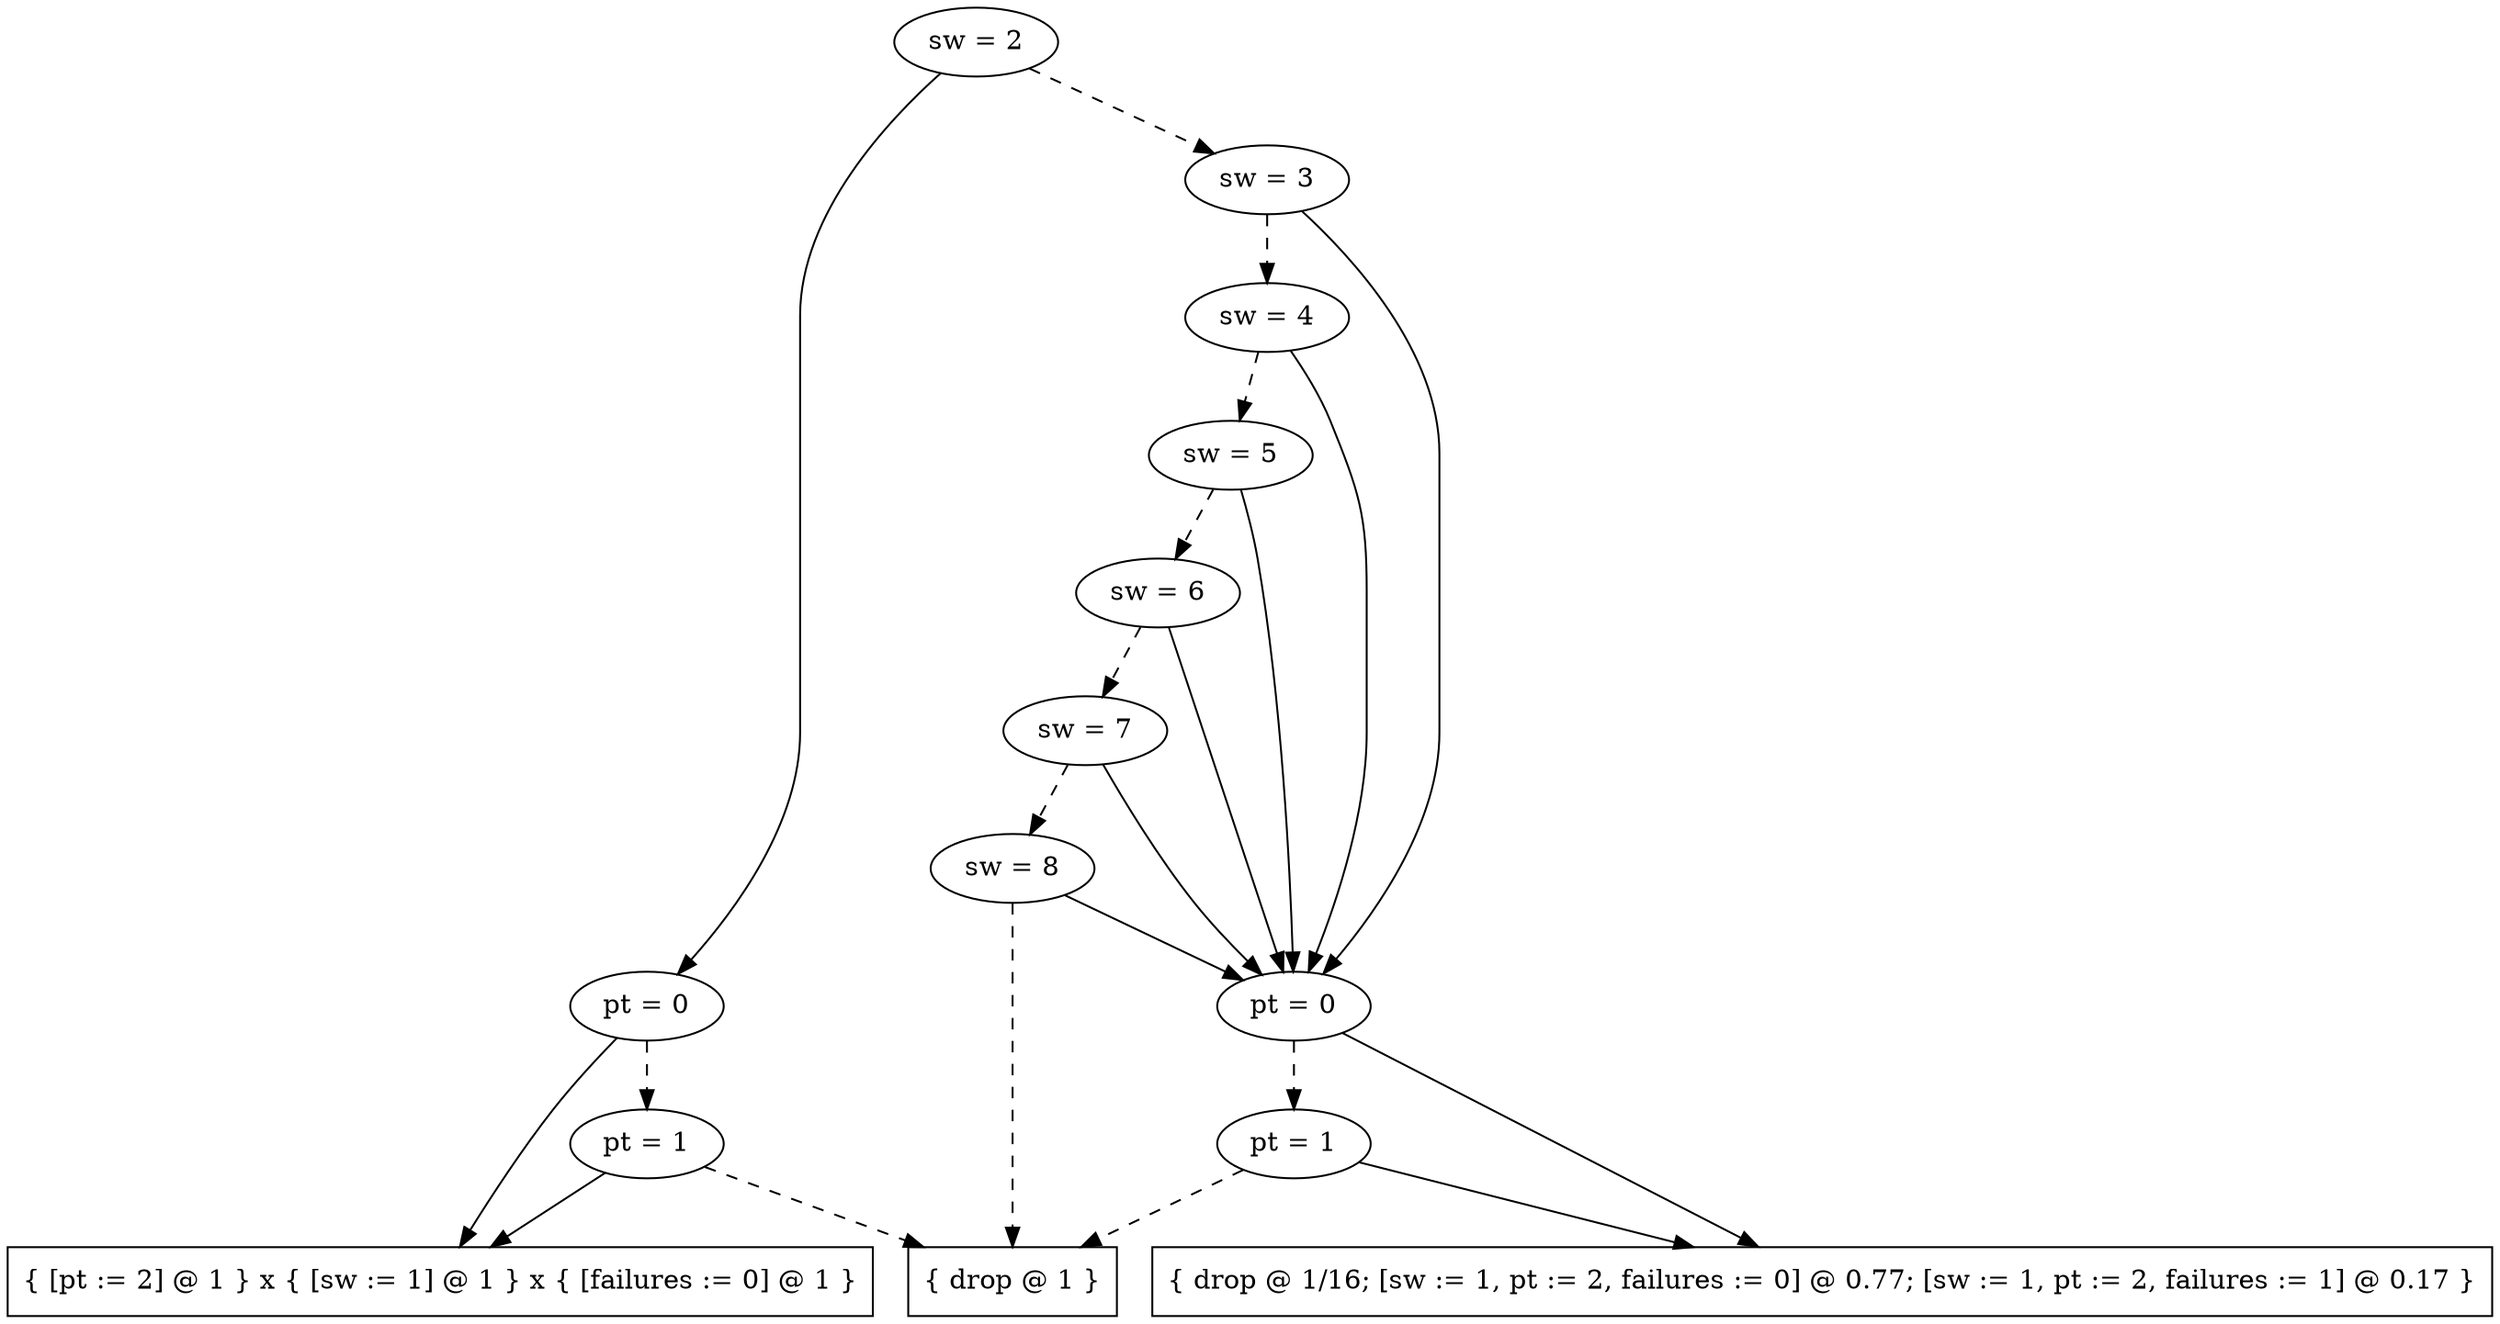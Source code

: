 digraph tdk {
1080 [label="sw = 2"];
1080 -> 1058;
1080 -> 1078 [style="dashed"];
1058 [label="pt = 0"];
1058 -> 983;
1058 -> 1008 [style="dashed"];
983 [shape=box label="{ [pt := 2] @ 1 } x { [sw := 1] @ 1 } x { [failures := 0] @ 1 }"];
1008 [label="pt = 1"];
1008 -> 983;
1008 -> 0 [style="dashed"];
0 [shape=box label="{ drop @ 1 }"];
1078 [label="sw = 3"];
1078 -> 1047;
1078 -> 1076 [style="dashed"];
1047 [label="pt = 0"];
1047 -> 972;
1047 -> 997 [style="dashed"];
972 [shape=box label="{ drop @ 1/16; [sw := 1, pt := 2, failures := 0] @ 0.77; [sw := 1, pt := 2, failures := 1] @ 0.17 }"];
997 [label="pt = 1"];
997 -> 972;
997 -> 0 [style="dashed"];
1076 [label="sw = 4"];
1076 -> 1047;
1076 -> 1074 [style="dashed"];
1074 [label="sw = 5"];
1074 -> 1047;
1074 -> 1072 [style="dashed"];
1072 [label="sw = 6"];
1072 -> 1047;
1072 -> 1070 [style="dashed"];
1070 [label="sw = 7"];
1070 -> 1047;
1070 -> 1068 [style="dashed"];
1068 [label="sw = 8"];
1068 -> 1047;
1068 -> 0 [style="dashed"];
{rank=same; 1076 ;}
{rank=same; 997 1008 ;}
{rank=same; 1074 ;}
{rank=same; 1078 ;}
{rank=same; 1080 ;}
{rank=same; 1070 ;}
{rank=same; 1068 ;}
{rank=same; 1072 ;}
{rank=same; 1047 1058 ;}
}
